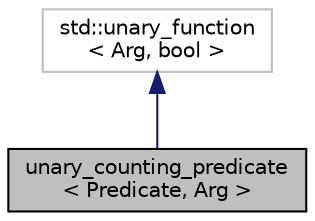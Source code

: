 digraph "unary_counting_predicate&lt; Predicate, Arg &gt;"
{
  edge [fontname="Helvetica",fontsize="10",labelfontname="Helvetica",labelfontsize="10"];
  node [fontname="Helvetica",fontsize="10",shape=record];
  Node0 [label="unary_counting_predicate\l\< Predicate, Arg \>",height=0.2,width=0.4,color="black", fillcolor="grey75", style="filled", fontcolor="black"];
  Node1 -> Node0 [dir="back",color="midnightblue",fontsize="10",style="solid",fontname="Helvetica"];
  Node1 [label="std::unary_function\l\< Arg, bool \>",height=0.2,width=0.4,color="grey75", fillcolor="white", style="filled"];
}
